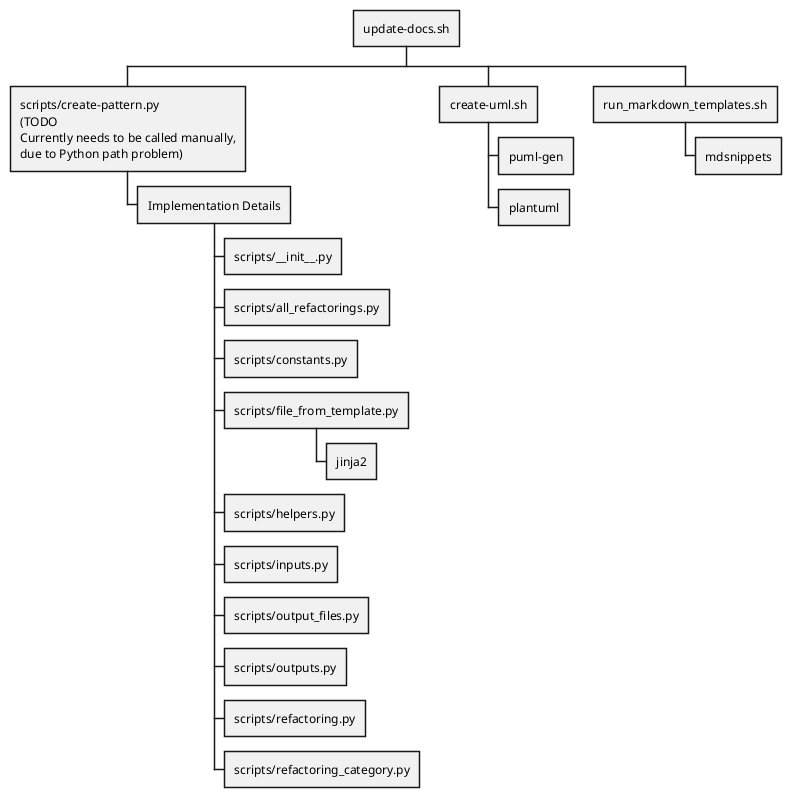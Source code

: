 @startwbs

* update-docs.sh
** scripts/create-pattern.py\n(TODO\nCurrently needs to be called manually,\ndue to Python path problem)
*** Implementation Details
**** scripts/~__init__.py
**** scripts/all_refactorings.py
**** scripts/constants.py
**** scripts/file_from_template.py
***** jinja2
**** scripts/helpers.py
**** scripts/inputs.py
**** scripts/output_files.py
**** scripts/outputs.py
**** scripts/refactoring.py
**** scripts/refactoring_category.py
** create-uml.sh
*** puml-gen
*** plantuml
** run_markdown_templates.sh
*** mdsnippets

@endwbs
